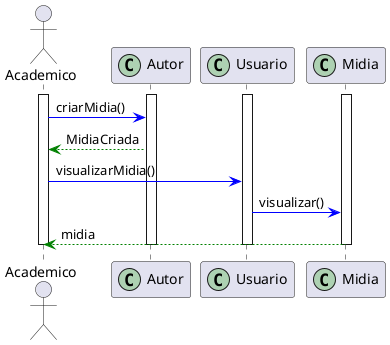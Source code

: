 @startuml criar-midia
actor Academico

participant Autor << (C,#ADD1B2) >>
participant Usuario << (C,#ADD1B2) >>
participant Midia << (C,#ADD1B2) >>

activate Academico
activate Autor
activate Usuario
activate Midia

Academico -[#blue]> Autor: criarMidia()
Autor -[#green]-> Academico: MidiaCriada
Academico -[#blue]> Usuario: visualizarMidia()
Usuario -[#blue]> Midia: visualizar()
Midia -[#green]-> Academico: midia

deactivate Midia
deactivate Usuario
deactivate Autor
deactivate Academico
@enduml